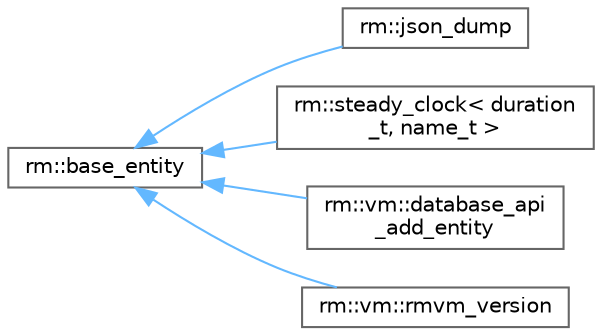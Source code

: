 digraph "Иерархия классов. Графический вид."
{
 // LATEX_PDF_SIZE
  bgcolor="transparent";
  edge [fontname=Helvetica,fontsize=10,labelfontname=Helvetica,labelfontsize=10];
  node [fontname=Helvetica,fontsize=10,shape=box,height=0.2,width=0.4];
  rankdir="LR";
  Node0 [id="Node000000",label="rm::base_entity",height=0.2,width=0.4,color="grey40", fillcolor="white", style="filled",URL="$structrm_1_1base__entity.html",tooltip=" "];
  Node0 -> Node1 [id="edge1_Node000000_Node000001",dir="back",color="steelblue1",style="solid",tooltip=" "];
  Node1 [id="Node000001",label="rm::json_dump",height=0.2,width=0.4,color="grey40", fillcolor="white", style="filled",URL="$structrm_1_1json__dump.html",tooltip=" "];
  Node0 -> Node2 [id="edge2_Node000000_Node000002",dir="back",color="steelblue1",style="solid",tooltip=" "];
  Node2 [id="Node000002",label="rm::steady_clock\< duration\l_t, name_t \>",height=0.2,width=0.4,color="grey40", fillcolor="white", style="filled",URL="$structrm_1_1steady__clock.html",tooltip=" "];
  Node0 -> Node3 [id="edge3_Node000000_Node000003",dir="back",color="steelblue1",style="solid",tooltip=" "];
  Node3 [id="Node000003",label="rm::vm::database_api\l_add_entity",height=0.2,width=0.4,color="grey40", fillcolor="white", style="filled",URL="$structrm_1_1vm_1_1database__api__add__entity.html",tooltip=" "];
  Node0 -> Node4 [id="edge4_Node000000_Node000004",dir="back",color="steelblue1",style="solid",tooltip=" "];
  Node4 [id="Node000004",label="rm::vm::rmvm_version",height=0.2,width=0.4,color="grey40", fillcolor="white", style="filled",URL="$structrm_1_1vm_1_1rmvm__version.html",tooltip=" "];
}
